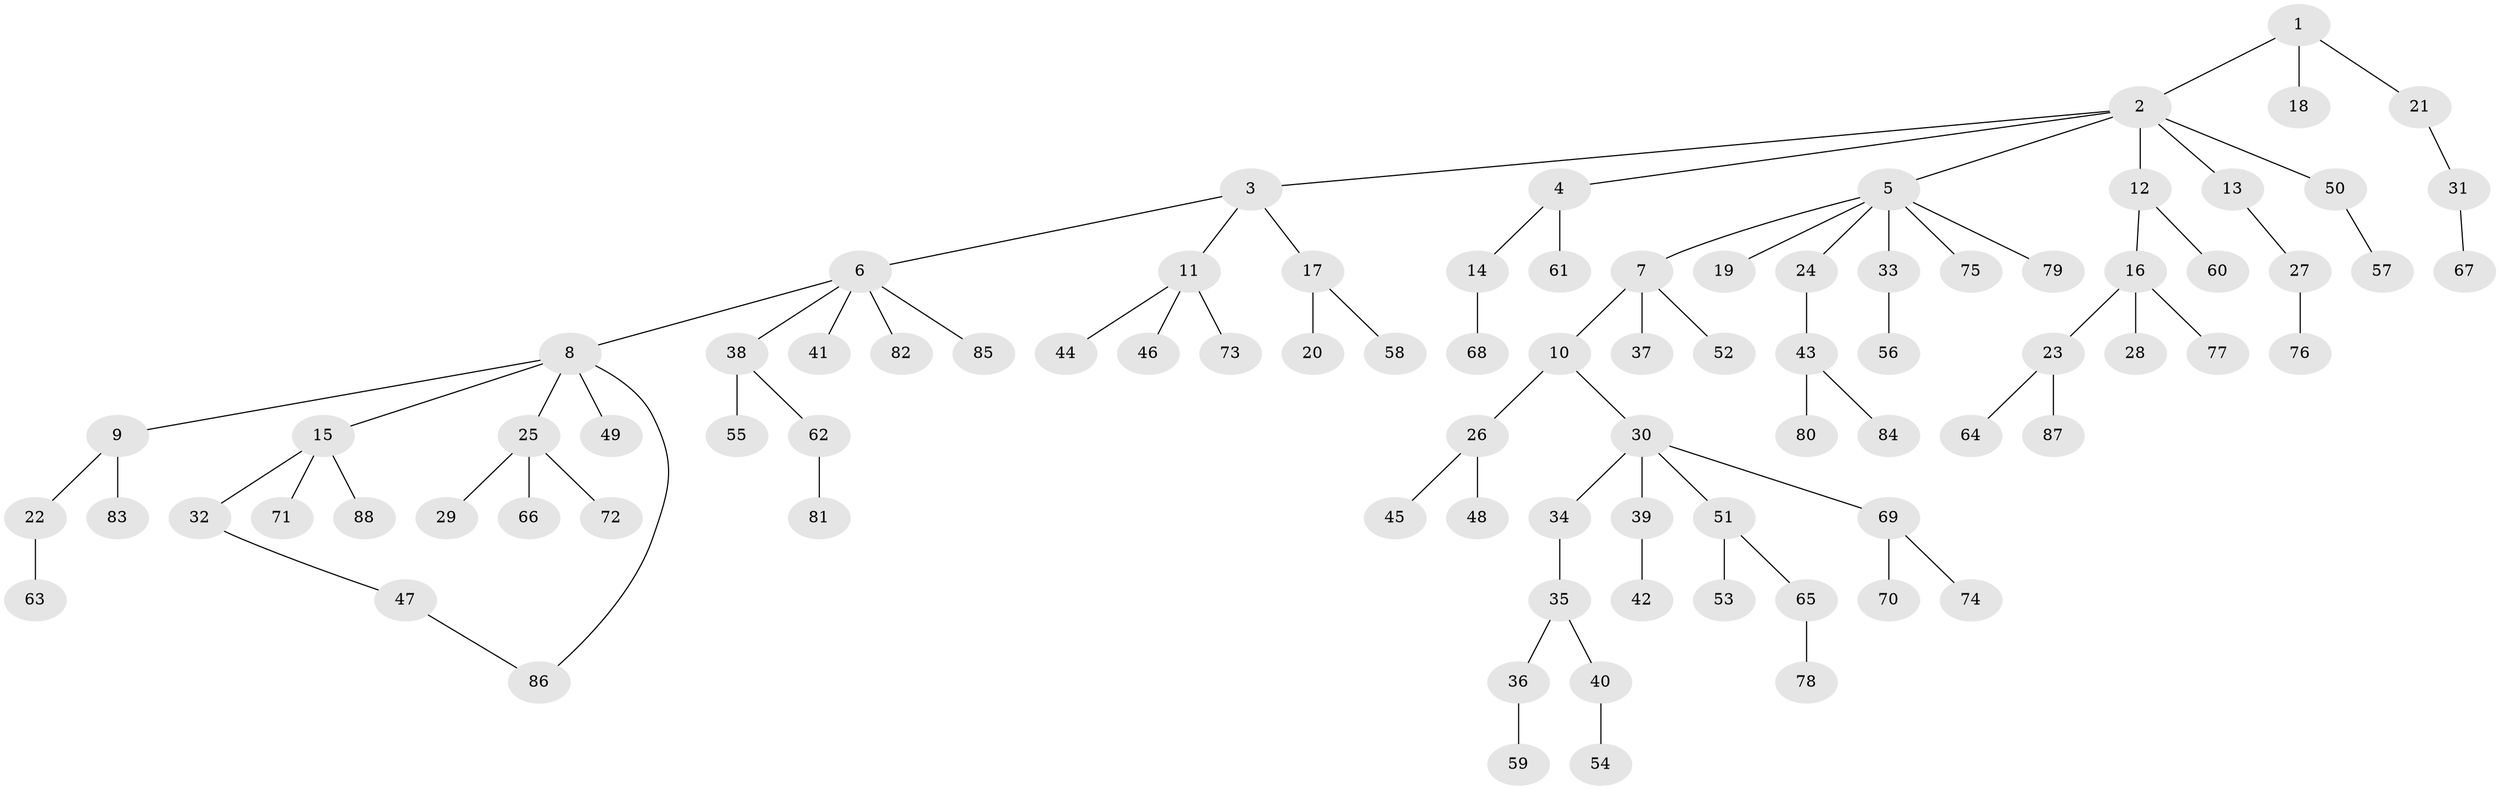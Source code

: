// coarse degree distribution, {13: 0.02857142857142857, 1: 0.8285714285714286, 2: 0.11428571428571428, 18: 0.02857142857142857}
// Generated by graph-tools (version 1.1) at 2025/44/03/04/25 21:44:33]
// undirected, 88 vertices, 88 edges
graph export_dot {
graph [start="1"]
  node [color=gray90,style=filled];
  1;
  2;
  3;
  4;
  5;
  6;
  7;
  8;
  9;
  10;
  11;
  12;
  13;
  14;
  15;
  16;
  17;
  18;
  19;
  20;
  21;
  22;
  23;
  24;
  25;
  26;
  27;
  28;
  29;
  30;
  31;
  32;
  33;
  34;
  35;
  36;
  37;
  38;
  39;
  40;
  41;
  42;
  43;
  44;
  45;
  46;
  47;
  48;
  49;
  50;
  51;
  52;
  53;
  54;
  55;
  56;
  57;
  58;
  59;
  60;
  61;
  62;
  63;
  64;
  65;
  66;
  67;
  68;
  69;
  70;
  71;
  72;
  73;
  74;
  75;
  76;
  77;
  78;
  79;
  80;
  81;
  82;
  83;
  84;
  85;
  86;
  87;
  88;
  1 -- 2;
  1 -- 18;
  1 -- 21;
  2 -- 3;
  2 -- 4;
  2 -- 5;
  2 -- 12;
  2 -- 13;
  2 -- 50;
  3 -- 6;
  3 -- 11;
  3 -- 17;
  4 -- 14;
  4 -- 61;
  5 -- 7;
  5 -- 19;
  5 -- 24;
  5 -- 33;
  5 -- 75;
  5 -- 79;
  6 -- 8;
  6 -- 38;
  6 -- 41;
  6 -- 82;
  6 -- 85;
  7 -- 10;
  7 -- 37;
  7 -- 52;
  8 -- 9;
  8 -- 15;
  8 -- 25;
  8 -- 49;
  8 -- 86;
  9 -- 22;
  9 -- 83;
  10 -- 26;
  10 -- 30;
  11 -- 44;
  11 -- 46;
  11 -- 73;
  12 -- 16;
  12 -- 60;
  13 -- 27;
  14 -- 68;
  15 -- 32;
  15 -- 71;
  15 -- 88;
  16 -- 23;
  16 -- 28;
  16 -- 77;
  17 -- 20;
  17 -- 58;
  21 -- 31;
  22 -- 63;
  23 -- 64;
  23 -- 87;
  24 -- 43;
  25 -- 29;
  25 -- 66;
  25 -- 72;
  26 -- 45;
  26 -- 48;
  27 -- 76;
  30 -- 34;
  30 -- 39;
  30 -- 51;
  30 -- 69;
  31 -- 67;
  32 -- 47;
  33 -- 56;
  34 -- 35;
  35 -- 36;
  35 -- 40;
  36 -- 59;
  38 -- 55;
  38 -- 62;
  39 -- 42;
  40 -- 54;
  43 -- 80;
  43 -- 84;
  47 -- 86;
  50 -- 57;
  51 -- 53;
  51 -- 65;
  62 -- 81;
  65 -- 78;
  69 -- 70;
  69 -- 74;
}
